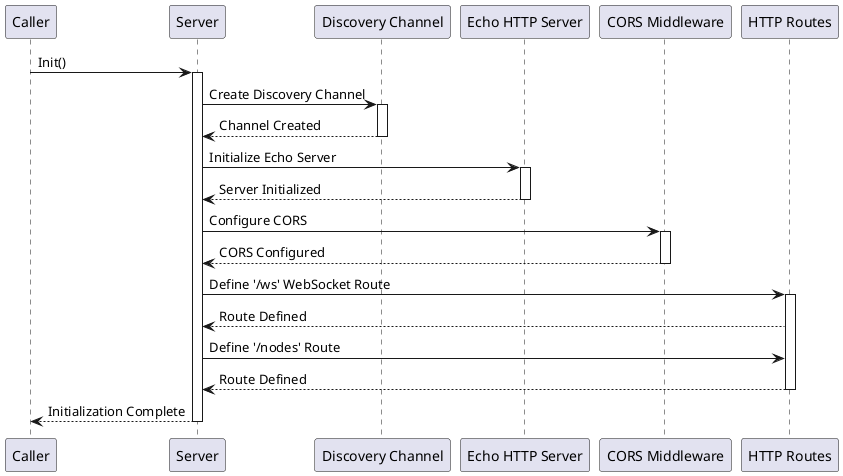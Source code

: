 @startuml
participant Caller
participant "Server" as S
participant "Discovery Channel" as DC
participant "Echo HTTP Server" as EHS
participant "CORS Middleware" as CM
participant "HTTP Routes" as HR

Caller -> S : Init()
activate S

S -> DC : Create Discovery Channel
activate DC
DC --> S : Channel Created
deactivate DC

S -> EHS : Initialize Echo Server
activate EHS
EHS --> S : Server Initialized
deactivate EHS

S -> CM : Configure CORS
activate CM
CM --> S : CORS Configured
deactivate CM

S -> HR : Define '/ws' WebSocket Route
activate HR
HR --> S : Route Defined

S -> HR : Define '/nodes' Route
HR --> S : Route Defined
deactivate HR

S --> Caller : Initialization Complete
deactivate S

@enduml
